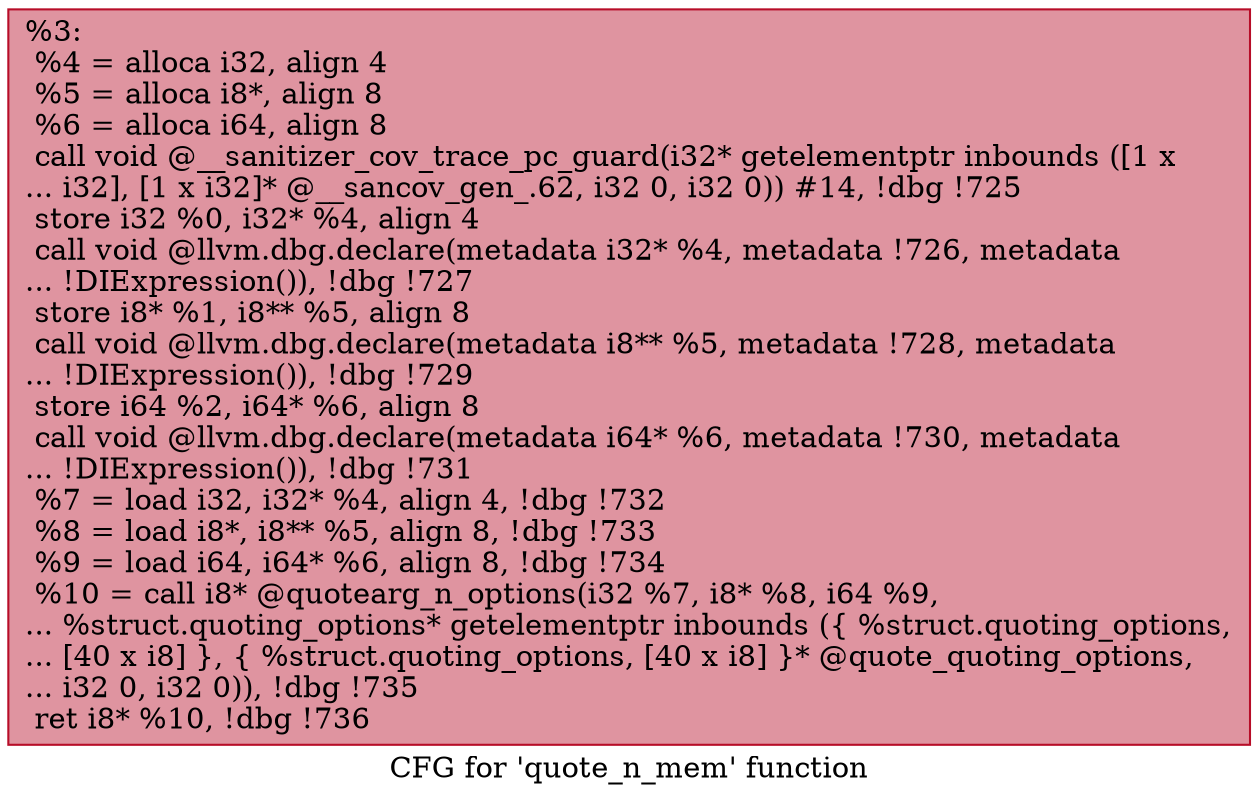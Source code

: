 digraph "CFG for 'quote_n_mem' function" {
	label="CFG for 'quote_n_mem' function";

	Node0x555ee5042650 [shape=record,color="#b70d28ff", style=filled, fillcolor="#b70d2870",label="{%3:\l  %4 = alloca i32, align 4\l  %5 = alloca i8*, align 8\l  %6 = alloca i64, align 8\l  call void @__sanitizer_cov_trace_pc_guard(i32* getelementptr inbounds ([1 x\l... i32], [1 x i32]* @__sancov_gen_.62, i32 0, i32 0)) #14, !dbg !725\l  store i32 %0, i32* %4, align 4\l  call void @llvm.dbg.declare(metadata i32* %4, metadata !726, metadata\l... !DIExpression()), !dbg !727\l  store i8* %1, i8** %5, align 8\l  call void @llvm.dbg.declare(metadata i8** %5, metadata !728, metadata\l... !DIExpression()), !dbg !729\l  store i64 %2, i64* %6, align 8\l  call void @llvm.dbg.declare(metadata i64* %6, metadata !730, metadata\l... !DIExpression()), !dbg !731\l  %7 = load i32, i32* %4, align 4, !dbg !732\l  %8 = load i8*, i8** %5, align 8, !dbg !733\l  %9 = load i64, i64* %6, align 8, !dbg !734\l  %10 = call i8* @quotearg_n_options(i32 %7, i8* %8, i64 %9,\l... %struct.quoting_options* getelementptr inbounds (\{ %struct.quoting_options,\l... [40 x i8] \}, \{ %struct.quoting_options, [40 x i8] \}* @quote_quoting_options,\l... i32 0, i32 0)), !dbg !735\l  ret i8* %10, !dbg !736\l}"];
}
